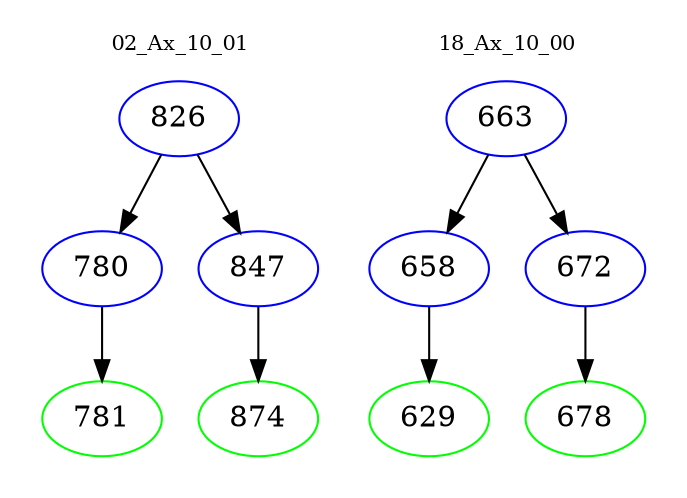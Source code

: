 digraph{
subgraph cluster_0 {
color = white
label = "02_Ax_10_01";
fontsize=10;
T0_826 [label="826", color="blue"]
T0_826 -> T0_780 [color="black"]
T0_780 [label="780", color="blue"]
T0_780 -> T0_781 [color="black"]
T0_781 [label="781", color="green"]
T0_826 -> T0_847 [color="black"]
T0_847 [label="847", color="blue"]
T0_847 -> T0_874 [color="black"]
T0_874 [label="874", color="green"]
}
subgraph cluster_1 {
color = white
label = "18_Ax_10_00";
fontsize=10;
T1_663 [label="663", color="blue"]
T1_663 -> T1_658 [color="black"]
T1_658 [label="658", color="blue"]
T1_658 -> T1_629 [color="black"]
T1_629 [label="629", color="green"]
T1_663 -> T1_672 [color="black"]
T1_672 [label="672", color="blue"]
T1_672 -> T1_678 [color="black"]
T1_678 [label="678", color="green"]
}
}
